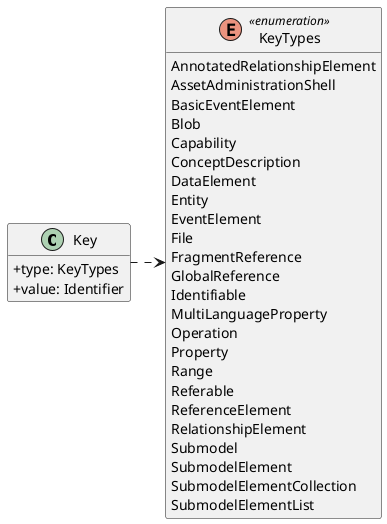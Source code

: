@startuml
skinparam classAttributeIconSize 0
hide methods

class Key {
  +type: KeyTypes
  +value: Identifier
}
enum KeyTypes <<enumeration>> {
  AnnotatedRelationshipElement
  AssetAdministrationShell
  BasicEventElement
  Blob
  Capability
  ConceptDescription
  DataElement
  Entity
  EventElement
  File
  FragmentReference
  GlobalReference
  Identifiable
  MultiLanguageProperty
  Operation
  Property
  Range
  Referable
  ReferenceElement
  RelationshipElement
  Submodel
  SubmodelElement
  SubmodelElementCollection
  SubmodelElementList
}
Key .> KeyTypes
@enduml